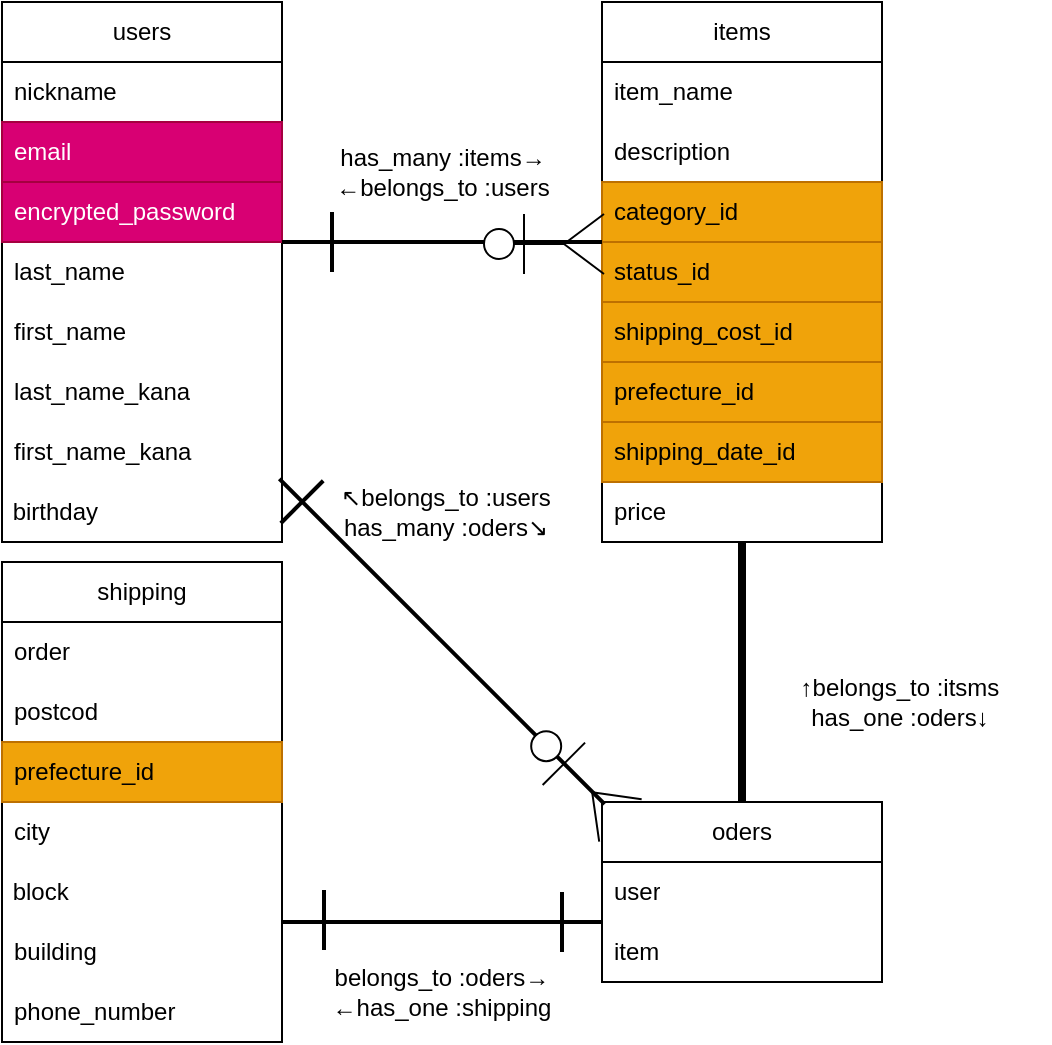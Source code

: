 <mxfile>
    <diagram id="M3qfZOXHSE7khztgLQea" name="ページ1">
        <mxGraphModel dx="811" dy="544" grid="1" gridSize="10" guides="1" tooltips="1" connect="1" arrows="1" fold="1" page="1" pageScale="1" pageWidth="827" pageHeight="1169" math="0" shadow="0">
            <root>
                <mxCell id="0"/>
                <mxCell id="1" parent="0"/>
                <mxCell id="12" value="users" style="swimlane;fontStyle=0;childLayout=stackLayout;horizontal=1;startSize=30;horizontalStack=0;resizeParent=1;resizeParentMax=0;resizeLast=0;collapsible=1;marginBottom=0;whiteSpace=wrap;html=1;" parent="1" vertex="1">
                    <mxGeometry x="40" y="40" width="140" height="270" as="geometry"/>
                </mxCell>
                <mxCell id="13" value="nickname" style="text;strokeColor=none;fillColor=none;align=left;verticalAlign=middle;spacingLeft=4;spacingRight=4;overflow=hidden;points=[[0,0.5],[1,0.5]];portConstraint=eastwest;rotatable=0;whiteSpace=wrap;html=1;" parent="12" vertex="1">
                    <mxGeometry y="30" width="140" height="30" as="geometry"/>
                </mxCell>
                <mxCell id="14" value="email" style="text;strokeColor=#A50040;fillColor=#d80073;align=left;verticalAlign=middle;spacingLeft=4;spacingRight=4;overflow=hidden;points=[[0,0.5],[1,0.5]];portConstraint=eastwest;rotatable=0;whiteSpace=wrap;html=1;fontColor=#ffffff;" parent="12" vertex="1">
                    <mxGeometry y="60" width="140" height="30" as="geometry"/>
                </mxCell>
                <mxCell id="17" value="encrypted_password" style="text;strokeColor=#A50040;fillColor=#d80073;align=left;verticalAlign=middle;spacingLeft=4;spacingRight=4;overflow=hidden;points=[[0,0.5],[1,0.5]];portConstraint=eastwest;rotatable=0;whiteSpace=wrap;html=1;fontColor=#ffffff;" parent="12" vertex="1">
                    <mxGeometry y="90" width="140" height="30" as="geometry"/>
                </mxCell>
                <mxCell id="18" value="last_name" style="text;strokeColor=none;fillColor=none;align=left;verticalAlign=middle;spacingLeft=4;spacingRight=4;overflow=hidden;points=[[0,0.5],[1,0.5]];portConstraint=eastwest;rotatable=0;whiteSpace=wrap;html=1;" parent="12" vertex="1">
                    <mxGeometry y="120" width="140" height="30" as="geometry"/>
                </mxCell>
                <mxCell id="15" value="first_name" style="text;strokeColor=none;fillColor=none;align=left;verticalAlign=middle;spacingLeft=4;spacingRight=4;overflow=hidden;points=[[0,0.5],[1,0.5]];portConstraint=eastwest;rotatable=0;whiteSpace=wrap;html=1;" parent="12" vertex="1">
                    <mxGeometry y="150" width="140" height="30" as="geometry"/>
                </mxCell>
                <mxCell id="23" value="last_name_kana" style="text;strokeColor=none;fillColor=none;align=left;verticalAlign=middle;spacingLeft=4;spacingRight=4;overflow=hidden;points=[[0,0.5],[1,0.5]];portConstraint=eastwest;rotatable=0;whiteSpace=wrap;html=1;" parent="12" vertex="1">
                    <mxGeometry y="180" width="140" height="30" as="geometry"/>
                </mxCell>
                <mxCell id="24" value="first_name_kana" style="text;strokeColor=none;fillColor=none;align=left;verticalAlign=middle;spacingLeft=4;spacingRight=4;overflow=hidden;points=[[0,0.5],[1,0.5]];portConstraint=eastwest;rotatable=0;whiteSpace=wrap;html=1;" parent="12" vertex="1">
                    <mxGeometry y="210" width="140" height="30" as="geometry"/>
                </mxCell>
                <mxCell id="100" value="&amp;nbsp;birthday" style="text;html=1;strokeColor=none;fillColor=none;align=left;verticalAlign=middle;whiteSpace=wrap;rounded=0;" vertex="1" parent="12">
                    <mxGeometry y="240" width="140" height="30" as="geometry"/>
                </mxCell>
                <mxCell id="25" value="shipping" style="swimlane;fontStyle=0;childLayout=stackLayout;horizontal=1;startSize=30;horizontalStack=0;resizeParent=1;resizeParentMax=0;resizeLast=0;collapsible=1;marginBottom=0;whiteSpace=wrap;html=1;" parent="1" vertex="1">
                    <mxGeometry x="40" y="320" width="140" height="240" as="geometry"/>
                </mxCell>
                <mxCell id="31" value="order" style="text;strokeColor=none;fillColor=none;align=left;verticalAlign=middle;spacingLeft=4;spacingRight=4;overflow=hidden;points=[[0,0.5],[1,0.5]];portConstraint=eastwest;rotatable=0;whiteSpace=wrap;html=1;" parent="25" vertex="1">
                    <mxGeometry y="30" width="140" height="30" as="geometry"/>
                </mxCell>
                <mxCell id="32" value="postcod" style="text;strokeColor=none;fillColor=none;align=left;verticalAlign=middle;spacingLeft=4;spacingRight=4;overflow=hidden;points=[[0,0.5],[1,0.5]];portConstraint=eastwest;rotatable=0;whiteSpace=wrap;html=1;" parent="25" vertex="1">
                    <mxGeometry y="60" width="140" height="30" as="geometry"/>
                </mxCell>
                <mxCell id="29" value="prefecture_id" style="text;strokeColor=#BD7000;fillColor=#f0a30a;align=left;verticalAlign=middle;spacingLeft=4;spacingRight=4;overflow=hidden;points=[[0,0.5],[1,0.5]];portConstraint=eastwest;rotatable=0;whiteSpace=wrap;html=1;fontColor=#000000;" parent="25" vertex="1">
                    <mxGeometry y="90" width="140" height="30" as="geometry"/>
                </mxCell>
                <mxCell id="28" value="city" style="text;strokeColor=none;fillColor=none;align=left;verticalAlign=middle;spacingLeft=4;spacingRight=4;overflow=hidden;points=[[0,0.5],[1,0.5]];portConstraint=eastwest;rotatable=0;whiteSpace=wrap;html=1;" parent="25" vertex="1">
                    <mxGeometry y="120" width="140" height="30" as="geometry"/>
                </mxCell>
                <mxCell id="101" value="&amp;nbsp;block&amp;nbsp;" style="text;html=1;strokeColor=none;fillColor=none;align=left;verticalAlign=middle;whiteSpace=wrap;rounded=0;" vertex="1" parent="25">
                    <mxGeometry y="150" width="140" height="30" as="geometry"/>
                </mxCell>
                <mxCell id="33" value="building" style="text;strokeColor=none;fillColor=none;align=left;verticalAlign=middle;spacingLeft=4;spacingRight=4;overflow=hidden;points=[[0,0.5],[1,0.5]];portConstraint=eastwest;rotatable=0;whiteSpace=wrap;html=1;" parent="25" vertex="1">
                    <mxGeometry y="180" width="140" height="30" as="geometry"/>
                </mxCell>
                <mxCell id="34" value="phone_number" style="text;strokeColor=none;fillColor=none;align=left;verticalAlign=middle;spacingLeft=4;spacingRight=4;overflow=hidden;points=[[0,0.5],[1,0.5]];portConstraint=eastwest;rotatable=0;whiteSpace=wrap;html=1;" parent="25" vertex="1">
                    <mxGeometry y="210" width="140" height="30" as="geometry"/>
                </mxCell>
                <mxCell id="36" value="items" style="swimlane;fontStyle=0;childLayout=stackLayout;horizontal=1;startSize=30;horizontalStack=0;resizeParent=1;resizeParentMax=0;resizeLast=0;collapsible=1;marginBottom=0;whiteSpace=wrap;html=1;" parent="1" vertex="1">
                    <mxGeometry x="340" y="40" width="140" height="270" as="geometry"/>
                </mxCell>
                <mxCell id="43" value="item_name" style="text;strokeColor=none;fillColor=none;align=left;verticalAlign=middle;spacingLeft=4;spacingRight=4;overflow=hidden;points=[[0,0.5],[1,0.5]];portConstraint=eastwest;rotatable=0;whiteSpace=wrap;html=1;" parent="36" vertex="1">
                    <mxGeometry y="30" width="140" height="30" as="geometry"/>
                </mxCell>
                <mxCell id="41" value="description" style="text;strokeColor=none;fillColor=none;align=left;verticalAlign=middle;spacingLeft=4;spacingRight=4;overflow=hidden;points=[[0,0.5],[1,0.5]];portConstraint=eastwest;rotatable=0;whiteSpace=wrap;html=1;" parent="36" vertex="1">
                    <mxGeometry y="60" width="140" height="30" as="geometry"/>
                </mxCell>
                <mxCell id="42" value="category_id" style="text;strokeColor=#BD7000;fillColor=#f0a30a;align=left;verticalAlign=middle;spacingLeft=4;spacingRight=4;overflow=hidden;points=[[0,0.5],[1,0.5]];portConstraint=eastwest;rotatable=0;whiteSpace=wrap;html=1;fontColor=#000000;" parent="36" vertex="1">
                    <mxGeometry y="90" width="140" height="30" as="geometry"/>
                </mxCell>
                <mxCell id="45" value="status_id" style="text;strokeColor=#BD7000;fillColor=#f0a30a;align=left;verticalAlign=middle;spacingLeft=4;spacingRight=4;overflow=hidden;points=[[0,0.5],[1,0.5]];portConstraint=eastwest;rotatable=0;whiteSpace=wrap;html=1;fontColor=#000000;" parent="36" vertex="1">
                    <mxGeometry y="120" width="140" height="30" as="geometry"/>
                </mxCell>
                <mxCell id="47" value="shipping_cost_id" style="text;strokeColor=#BD7000;fillColor=#f0a30a;align=left;verticalAlign=middle;spacingLeft=4;spacingRight=4;overflow=hidden;points=[[0,0.5],[1,0.5]];portConstraint=eastwest;rotatable=0;whiteSpace=wrap;html=1;fontColor=#000000;" parent="36" vertex="1">
                    <mxGeometry y="150" width="140" height="30" as="geometry"/>
                </mxCell>
                <mxCell id="46" value="prefecture_id" style="text;strokeColor=#BD7000;fillColor=#f0a30a;align=left;verticalAlign=middle;spacingLeft=4;spacingRight=4;overflow=hidden;points=[[0,0.5],[1,0.5]];portConstraint=eastwest;rotatable=0;whiteSpace=wrap;html=1;fontColor=#000000;" parent="36" vertex="1">
                    <mxGeometry y="180" width="140" height="30" as="geometry"/>
                </mxCell>
                <mxCell id="44" value="shipping_date_id" style="text;strokeColor=#BD7000;fillColor=#f0a30a;align=left;verticalAlign=middle;spacingLeft=4;spacingRight=4;overflow=hidden;points=[[0,0.5],[1,0.5]];portConstraint=eastwest;rotatable=0;whiteSpace=wrap;html=1;fontColor=#000000;" parent="36" vertex="1">
                    <mxGeometry y="210" width="140" height="30" as="geometry"/>
                </mxCell>
                <mxCell id="39" value="price" style="text;strokeColor=none;fillColor=none;align=left;verticalAlign=middle;spacingLeft=4;spacingRight=4;overflow=hidden;points=[[0,0.5],[1,0.5]];portConstraint=eastwest;rotatable=0;whiteSpace=wrap;html=1;" parent="36" vertex="1">
                    <mxGeometry y="240" width="140" height="30" as="geometry"/>
                </mxCell>
                <mxCell id="48" value="oders" style="swimlane;fontStyle=0;childLayout=stackLayout;horizontal=1;startSize=30;horizontalStack=0;resizeParent=1;resizeParentMax=0;resizeLast=0;collapsible=1;marginBottom=0;whiteSpace=wrap;html=1;" parent="1" vertex="1">
                    <mxGeometry x="340" y="440" width="140" height="90" as="geometry"/>
                </mxCell>
                <mxCell id="50" value="user" style="text;strokeColor=none;fillColor=none;align=left;verticalAlign=middle;spacingLeft=4;spacingRight=4;overflow=hidden;points=[[0,0.5],[1,0.5]];portConstraint=eastwest;rotatable=0;whiteSpace=wrap;html=1;" parent="48" vertex="1">
                    <mxGeometry y="30" width="140" height="30" as="geometry"/>
                </mxCell>
                <mxCell id="51" value="item" style="text;strokeColor=none;fillColor=none;align=left;verticalAlign=middle;spacingLeft=4;spacingRight=4;overflow=hidden;points=[[0,0.5],[1,0.5]];portConstraint=eastwest;rotatable=0;whiteSpace=wrap;html=1;" parent="48" vertex="1">
                    <mxGeometry y="60" width="140" height="30" as="geometry"/>
                </mxCell>
                <mxCell id="69" value="" style="line;strokeWidth=4;direction=south;html=1;perimeter=backbonePerimeter;points=[];outlineConnect=0;" parent="1" vertex="1">
                    <mxGeometry x="405" y="310" width="10" height="130" as="geometry"/>
                </mxCell>
                <mxCell id="70" value="" style="line;strokeWidth=2;html=1;" parent="1" vertex="1">
                    <mxGeometry x="180" y="495" width="160" height="10" as="geometry"/>
                </mxCell>
                <mxCell id="71" value="" style="line;strokeWidth=2;html=1;" parent="1" vertex="1">
                    <mxGeometry x="180" y="155" width="160" height="10" as="geometry"/>
                </mxCell>
                <mxCell id="72" value="" style="line;strokeWidth=2;html=1;rotation=45;" parent="1" vertex="1">
                    <mxGeometry x="145" y="354.75" width="230" height="10" as="geometry"/>
                </mxCell>
                <mxCell id="84" value="" style="shape=umlActor;verticalLabelPosition=bottom;verticalAlign=top;html=1;outlineConnect=0;rotation=-90;" parent="1" vertex="1">
                    <mxGeometry x="296" y="131" width="30" height="60" as="geometry"/>
                </mxCell>
                <mxCell id="87" value="" style="shape=umlActor;verticalLabelPosition=bottom;verticalAlign=top;html=1;outlineConnect=0;rotation=-45;" parent="1" vertex="1">
                    <mxGeometry x="313" y="398" width="30" height="60" as="geometry"/>
                </mxCell>
                <mxCell id="88" value="" style="line;strokeWidth=2;direction=south;html=1;" parent="1" vertex="1">
                    <mxGeometry x="315" y="485" width="10" height="30" as="geometry"/>
                </mxCell>
                <mxCell id="89" value="" style="line;strokeWidth=2;direction=south;html=1;" parent="1" vertex="1">
                    <mxGeometry x="196" y="484" width="10" height="30" as="geometry"/>
                </mxCell>
                <mxCell id="90" value="" style="line;strokeWidth=2;direction=south;html=1;" parent="1" vertex="1">
                    <mxGeometry x="200" y="145" width="10" height="30" as="geometry"/>
                </mxCell>
                <mxCell id="92" value="" style="line;strokeWidth=2;direction=south;html=1;rotation=45;" parent="1" vertex="1">
                    <mxGeometry x="185" y="275" width="10" height="30" as="geometry"/>
                </mxCell>
                <mxCell id="96" value="has_many :items→&lt;br&gt;←belongs_to :users" style="text;strokeColor=none;align=center;fillColor=none;html=1;verticalAlign=middle;whiteSpace=wrap;rounded=0;" vertex="1" parent="1">
                    <mxGeometry x="182.5" y="110" width="155" height="30" as="geometry"/>
                </mxCell>
                <mxCell id="97" value="↖︎belongs_to :users&lt;br&gt;has_many :oders↘︎" style="text;html=1;strokeColor=none;fillColor=none;align=center;verticalAlign=middle;whiteSpace=wrap;rounded=0;" vertex="1" parent="1">
                    <mxGeometry x="184" y="280" width="156" height="30" as="geometry"/>
                </mxCell>
                <mxCell id="98" value="belongs_to :oders→&lt;br&gt;←has_one :shipping" style="text;html=1;strokeColor=none;fillColor=none;align=center;verticalAlign=middle;whiteSpace=wrap;rounded=0;" vertex="1" parent="1">
                    <mxGeometry x="185" y="520" width="150" height="30" as="geometry"/>
                </mxCell>
                <mxCell id="99" value="↑belongs_to :itsms&lt;br&gt;has_one :oders↓" style="text;html=1;strokeColor=none;fillColor=none;align=center;verticalAlign=middle;whiteSpace=wrap;rounded=0;" vertex="1" parent="1">
                    <mxGeometry x="414" y="375" width="150" height="30" as="geometry"/>
                </mxCell>
            </root>
        </mxGraphModel>
    </diagram>
</mxfile>